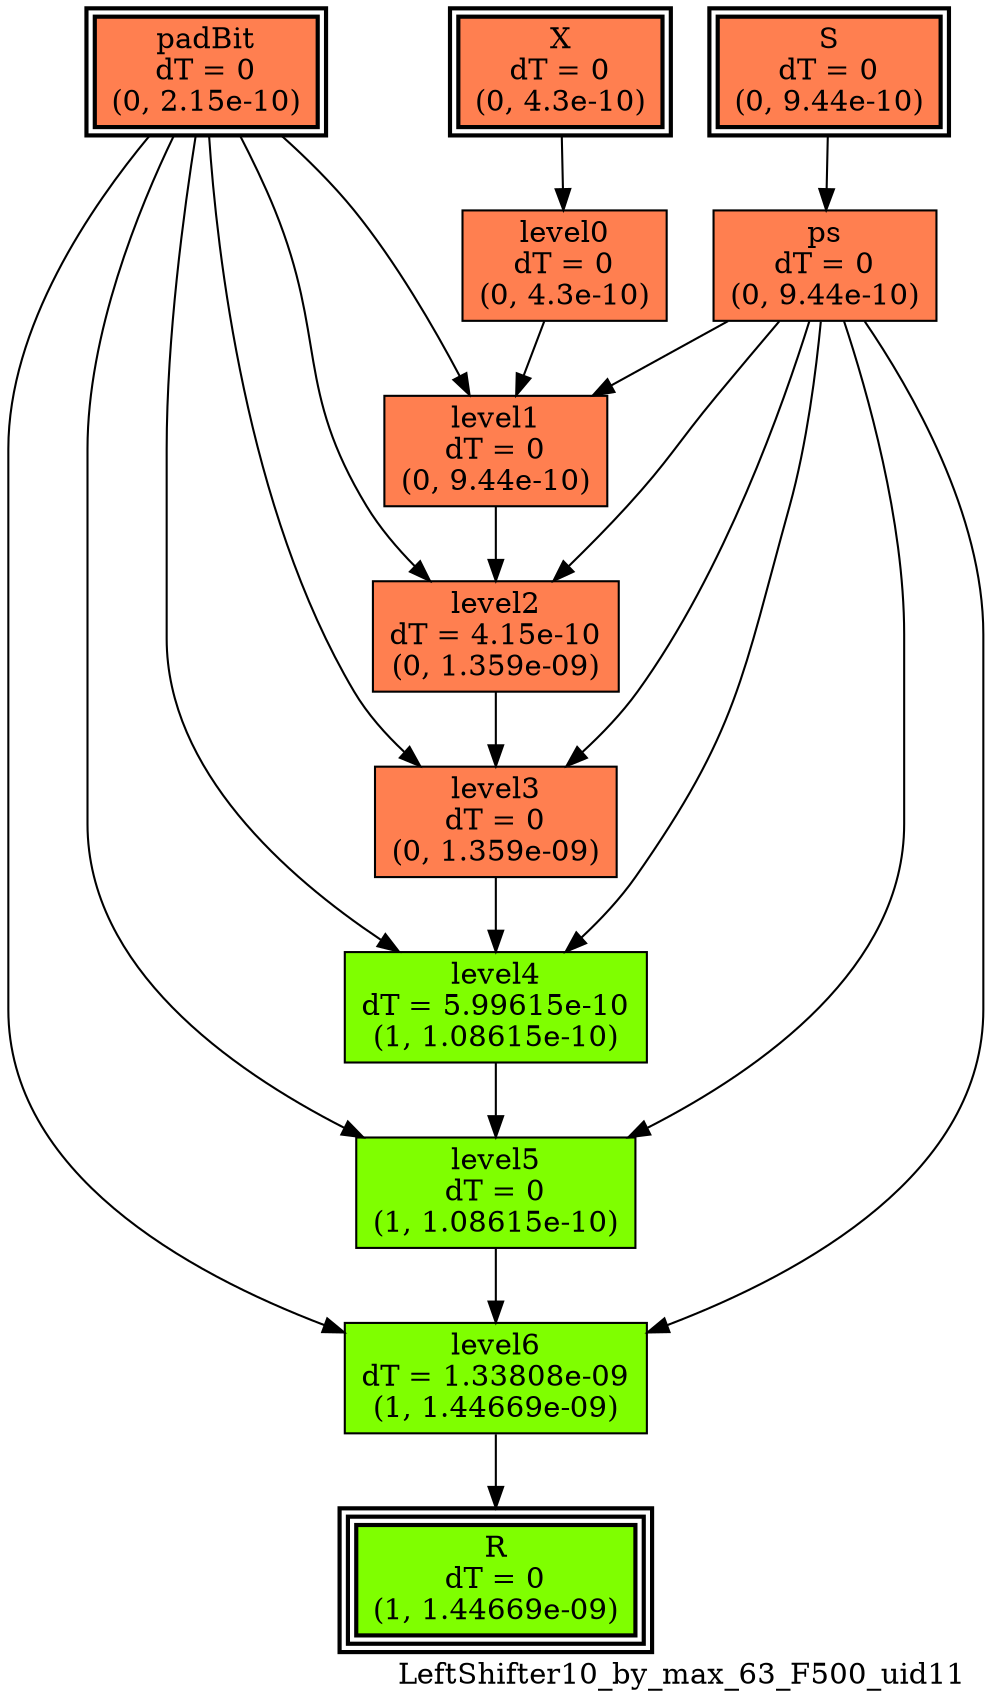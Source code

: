 digraph LeftShifter10_by_max_63_F500_uid11
{
	//graph drawing options
	label=LeftShifter10_by_max_63_F500_uid11;
	labelloc=bottom;
	labeljust=right;
	ratio=auto;
	nodesep=0.25;
	ranksep=0.5;

	//input/output signals of operator LeftShifter10_by_max_63_F500_uid11
	X__LeftShifter10_by_max_63_F500_uid11 [ label="X\ndT = 0\n(0, 4.3e-10)", shape=box, color=black, style="bold, filled", fillcolor=coral, peripheries=2 ];
	S__LeftShifter10_by_max_63_F500_uid11 [ label="S\ndT = 0\n(0, 9.44e-10)", shape=box, color=black, style="bold, filled", fillcolor=coral, peripheries=2 ];
	padBit__LeftShifter10_by_max_63_F500_uid11 [ label="padBit\ndT = 0\n(0, 2.15e-10)", shape=box, color=black, style="bold, filled", fillcolor=coral, peripheries=2 ];
	R__LeftShifter10_by_max_63_F500_uid11 [ label="R\ndT = 0\n(1, 1.44669e-09)", shape=box, color=black, style="bold, filled", fillcolor=chartreuse, peripheries=3 ];
	{rank=same X__LeftShifter10_by_max_63_F500_uid11, S__LeftShifter10_by_max_63_F500_uid11, padBit__LeftShifter10_by_max_63_F500_uid11};
	{rank=same R__LeftShifter10_by_max_63_F500_uid11};
	//internal signals of operator LeftShifter10_by_max_63_F500_uid11
	ps__LeftShifter10_by_max_63_F500_uid11 [ label="ps\ndT = 0\n(0, 9.44e-10)", shape=box, color=black, style=filled, fillcolor=coral, peripheries=1 ];
	level0__LeftShifter10_by_max_63_F500_uid11 [ label="level0\ndT = 0\n(0, 4.3e-10)", shape=box, color=black, style=filled, fillcolor=coral, peripheries=1 ];
	level1__LeftShifter10_by_max_63_F500_uid11 [ label="level1\ndT = 0\n(0, 9.44e-10)", shape=box, color=black, style=filled, fillcolor=coral, peripheries=1 ];
	level2__LeftShifter10_by_max_63_F500_uid11 [ label="level2\ndT = 4.15e-10\n(0, 1.359e-09)", shape=box, color=black, style=filled, fillcolor=coral, peripheries=1 ];
	level3__LeftShifter10_by_max_63_F500_uid11 [ label="level3\ndT = 0\n(0, 1.359e-09)", shape=box, color=black, style=filled, fillcolor=coral, peripheries=1 ];
	level4__LeftShifter10_by_max_63_F500_uid11 [ label="level4\ndT = 5.99615e-10\n(1, 1.08615e-10)", shape=box, color=black, style=filled, fillcolor=chartreuse, peripheries=1 ];
	level5__LeftShifter10_by_max_63_F500_uid11 [ label="level5\ndT = 0\n(1, 1.08615e-10)", shape=box, color=black, style=filled, fillcolor=chartreuse, peripheries=1 ];
	level6__LeftShifter10_by_max_63_F500_uid11 [ label="level6\ndT = 1.33808e-09\n(1, 1.44669e-09)", shape=box, color=black, style=filled, fillcolor=chartreuse, peripheries=1 ];

	//subcomponents of operator LeftShifter10_by_max_63_F500_uid11

	//input and internal signal connections of operator LeftShifter10_by_max_63_F500_uid11
	X__LeftShifter10_by_max_63_F500_uid11 -> level0__LeftShifter10_by_max_63_F500_uid11 [ arrowhead=normal, arrowsize=1.0, arrowtail=normal, color=black, dir=forward  ];
	S__LeftShifter10_by_max_63_F500_uid11 -> ps__LeftShifter10_by_max_63_F500_uid11 [ arrowhead=normal, arrowsize=1.0, arrowtail=normal, color=black, dir=forward  ];
	padBit__LeftShifter10_by_max_63_F500_uid11 -> level1__LeftShifter10_by_max_63_F500_uid11 [ arrowhead=normal, arrowsize=1.0, arrowtail=normal, color=black, dir=forward  ];
	padBit__LeftShifter10_by_max_63_F500_uid11 -> level2__LeftShifter10_by_max_63_F500_uid11 [ arrowhead=normal, arrowsize=1.0, arrowtail=normal, color=black, dir=forward  ];
	padBit__LeftShifter10_by_max_63_F500_uid11 -> level3__LeftShifter10_by_max_63_F500_uid11 [ arrowhead=normal, arrowsize=1.0, arrowtail=normal, color=black, dir=forward  ];
	padBit__LeftShifter10_by_max_63_F500_uid11 -> level4__LeftShifter10_by_max_63_F500_uid11 [ arrowhead=normal, arrowsize=1.0, arrowtail=normal, color=black, dir=forward  ];
	padBit__LeftShifter10_by_max_63_F500_uid11 -> level5__LeftShifter10_by_max_63_F500_uid11 [ arrowhead=normal, arrowsize=1.0, arrowtail=normal, color=black, dir=forward  ];
	padBit__LeftShifter10_by_max_63_F500_uid11 -> level6__LeftShifter10_by_max_63_F500_uid11 [ arrowhead=normal, arrowsize=1.0, arrowtail=normal, color=black, dir=forward  ];
	ps__LeftShifter10_by_max_63_F500_uid11 -> level1__LeftShifter10_by_max_63_F500_uid11 [ arrowhead=normal, arrowsize=1.0, arrowtail=normal, color=black, dir=forward  ];
	ps__LeftShifter10_by_max_63_F500_uid11 -> level2__LeftShifter10_by_max_63_F500_uid11 [ arrowhead=normal, arrowsize=1.0, arrowtail=normal, color=black, dir=forward  ];
	ps__LeftShifter10_by_max_63_F500_uid11 -> level3__LeftShifter10_by_max_63_F500_uid11 [ arrowhead=normal, arrowsize=1.0, arrowtail=normal, color=black, dir=forward  ];
	ps__LeftShifter10_by_max_63_F500_uid11 -> level4__LeftShifter10_by_max_63_F500_uid11 [ arrowhead=normal, arrowsize=1.0, arrowtail=normal, color=black, dir=forward  ];
	ps__LeftShifter10_by_max_63_F500_uid11 -> level5__LeftShifter10_by_max_63_F500_uid11 [ arrowhead=normal, arrowsize=1.0, arrowtail=normal, color=black, dir=forward  ];
	ps__LeftShifter10_by_max_63_F500_uid11 -> level6__LeftShifter10_by_max_63_F500_uid11 [ arrowhead=normal, arrowsize=1.0, arrowtail=normal, color=black, dir=forward  ];
	level0__LeftShifter10_by_max_63_F500_uid11 -> level1__LeftShifter10_by_max_63_F500_uid11 [ arrowhead=normal, arrowsize=1.0, arrowtail=normal, color=black, dir=forward  ];
	level1__LeftShifter10_by_max_63_F500_uid11 -> level2__LeftShifter10_by_max_63_F500_uid11 [ arrowhead=normal, arrowsize=1.0, arrowtail=normal, color=black, dir=forward  ];
	level2__LeftShifter10_by_max_63_F500_uid11 -> level3__LeftShifter10_by_max_63_F500_uid11 [ arrowhead=normal, arrowsize=1.0, arrowtail=normal, color=black, dir=forward  ];
	level3__LeftShifter10_by_max_63_F500_uid11 -> level4__LeftShifter10_by_max_63_F500_uid11 [ arrowhead=normal, arrowsize=1.0, arrowtail=normal, color=black, dir=forward  ];
	level4__LeftShifter10_by_max_63_F500_uid11 -> level5__LeftShifter10_by_max_63_F500_uid11 [ arrowhead=normal, arrowsize=1.0, arrowtail=normal, color=black, dir=forward  ];
	level5__LeftShifter10_by_max_63_F500_uid11 -> level6__LeftShifter10_by_max_63_F500_uid11 [ arrowhead=normal, arrowsize=1.0, arrowtail=normal, color=black, dir=forward  ];
	level6__LeftShifter10_by_max_63_F500_uid11 -> R__LeftShifter10_by_max_63_F500_uid11 [ arrowhead=normal, arrowsize=1.0, arrowtail=normal, color=black, dir=forward  ];
}

